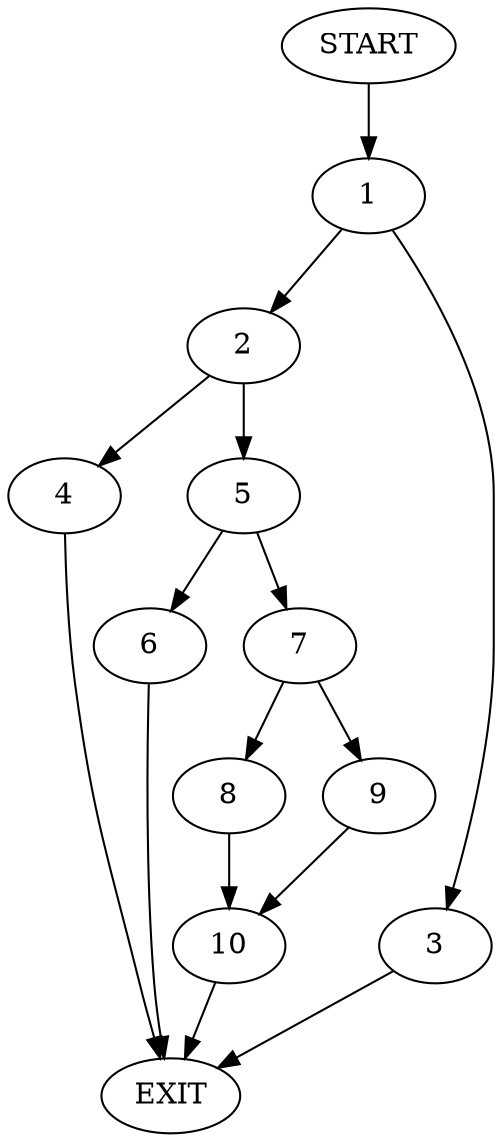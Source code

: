 digraph {
0 [label="START"]
11 [label="EXIT"]
0 -> 1
1 -> 2
1 -> 3
3 -> 11
2 -> 4
2 -> 5
5 -> 6
5 -> 7
4 -> 11
7 -> 8
7 -> 9
6 -> 11
8 -> 10
9 -> 10
10 -> 11
}
